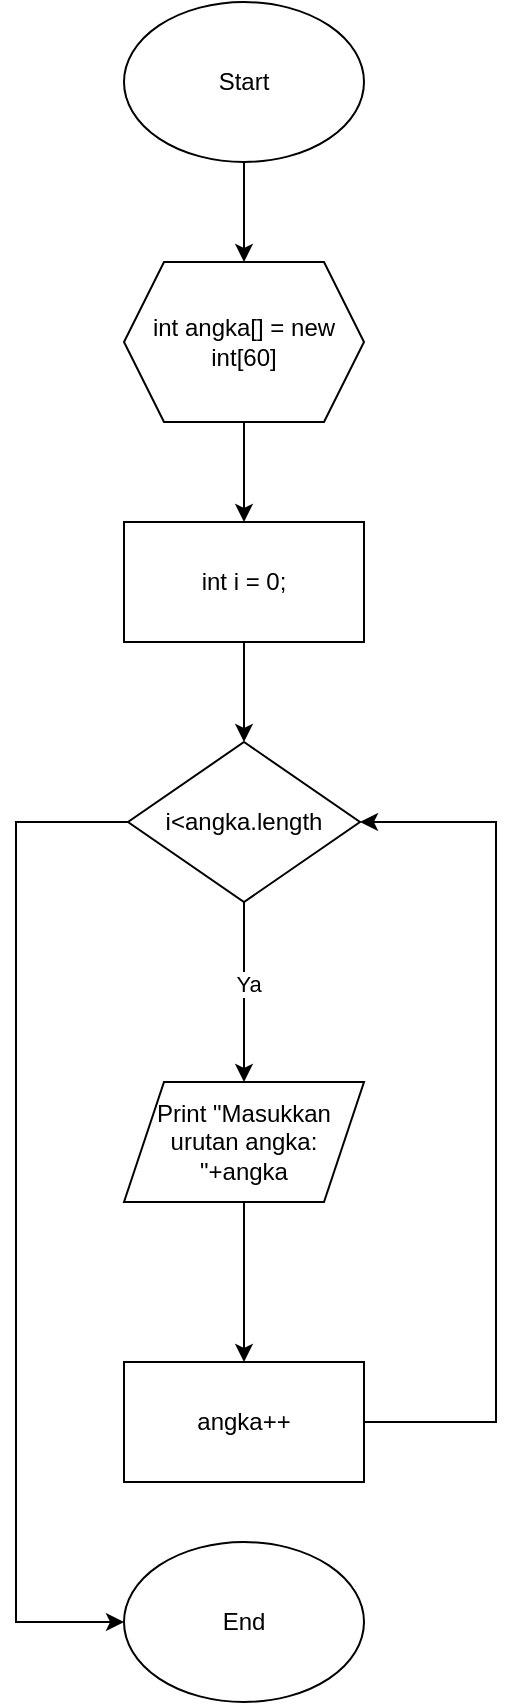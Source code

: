 <mxfile version="22.0.8" type="device" pages="4">
  <diagram id="C5RBs43oDa-KdzZeNtuy" name="1">
    <mxGraphModel dx="1434" dy="796" grid="1" gridSize="10" guides="1" tooltips="1" connect="1" arrows="1" fold="1" page="1" pageScale="1" pageWidth="827" pageHeight="1169" math="0" shadow="0">
      <root>
        <mxCell id="WIyWlLk6GJQsqaUBKTNV-0" />
        <mxCell id="WIyWlLk6GJQsqaUBKTNV-1" parent="WIyWlLk6GJQsqaUBKTNV-0" />
        <mxCell id="Z4MWUMGOCCTxh3TUUwYe-2" value="" style="edgeStyle=orthogonalEdgeStyle;rounded=0;orthogonalLoop=1;jettySize=auto;html=1;" parent="WIyWlLk6GJQsqaUBKTNV-1" source="Z4MWUMGOCCTxh3TUUwYe-0" target="Z4MWUMGOCCTxh3TUUwYe-1" edge="1">
          <mxGeometry relative="1" as="geometry" />
        </mxCell>
        <mxCell id="Z4MWUMGOCCTxh3TUUwYe-0" value="Start" style="ellipse;whiteSpace=wrap;html=1;" parent="WIyWlLk6GJQsqaUBKTNV-1" vertex="1">
          <mxGeometry x="354" y="20" width="120" height="80" as="geometry" />
        </mxCell>
        <mxCell id="Z4MWUMGOCCTxh3TUUwYe-4" value="" style="edgeStyle=orthogonalEdgeStyle;rounded=0;orthogonalLoop=1;jettySize=auto;html=1;" parent="WIyWlLk6GJQsqaUBKTNV-1" source="Z4MWUMGOCCTxh3TUUwYe-1" target="Z4MWUMGOCCTxh3TUUwYe-3" edge="1">
          <mxGeometry relative="1" as="geometry" />
        </mxCell>
        <mxCell id="Z4MWUMGOCCTxh3TUUwYe-1" value="int angka[] = new int[60]" style="shape=hexagon;perimeter=hexagonPerimeter2;whiteSpace=wrap;html=1;fixedSize=1;" parent="WIyWlLk6GJQsqaUBKTNV-1" vertex="1">
          <mxGeometry x="354" y="150" width="120" height="80" as="geometry" />
        </mxCell>
        <mxCell id="Z4MWUMGOCCTxh3TUUwYe-6" value="" style="edgeStyle=orthogonalEdgeStyle;rounded=0;orthogonalLoop=1;jettySize=auto;html=1;" parent="WIyWlLk6GJQsqaUBKTNV-1" source="Z4MWUMGOCCTxh3TUUwYe-3" target="Z4MWUMGOCCTxh3TUUwYe-5" edge="1">
          <mxGeometry relative="1" as="geometry" />
        </mxCell>
        <mxCell id="Z4MWUMGOCCTxh3TUUwYe-3" value="int i = 0;" style="whiteSpace=wrap;html=1;" parent="WIyWlLk6GJQsqaUBKTNV-1" vertex="1">
          <mxGeometry x="354" y="280" width="120" height="60" as="geometry" />
        </mxCell>
        <mxCell id="Z4MWUMGOCCTxh3TUUwYe-12" value="" style="edgeStyle=orthogonalEdgeStyle;rounded=0;orthogonalLoop=1;jettySize=auto;html=1;" parent="WIyWlLk6GJQsqaUBKTNV-1" source="Z4MWUMGOCCTxh3TUUwYe-5" target="Z4MWUMGOCCTxh3TUUwYe-11" edge="1">
          <mxGeometry relative="1" as="geometry" />
        </mxCell>
        <mxCell id="Z4MWUMGOCCTxh3TUUwYe-15" value="Ya" style="edgeLabel;html=1;align=center;verticalAlign=middle;resizable=0;points=[];" parent="Z4MWUMGOCCTxh3TUUwYe-12" vertex="1" connectable="0">
          <mxGeometry x="-0.101" y="2" relative="1" as="geometry">
            <mxPoint as="offset" />
          </mxGeometry>
        </mxCell>
        <mxCell id="Z4MWUMGOCCTxh3TUUwYe-17" style="edgeStyle=orthogonalEdgeStyle;rounded=0;orthogonalLoop=1;jettySize=auto;html=1;entryX=0;entryY=0.5;entryDx=0;entryDy=0;" parent="WIyWlLk6GJQsqaUBKTNV-1" source="Z4MWUMGOCCTxh3TUUwYe-5" target="Z4MWUMGOCCTxh3TUUwYe-16" edge="1">
          <mxGeometry relative="1" as="geometry">
            <Array as="points">
              <mxPoint x="300" y="430" />
              <mxPoint x="300" y="830" />
            </Array>
          </mxGeometry>
        </mxCell>
        <mxCell id="Z4MWUMGOCCTxh3TUUwYe-5" value="i&amp;lt;angka.length" style="rhombus;whiteSpace=wrap;html=1;" parent="WIyWlLk6GJQsqaUBKTNV-1" vertex="1">
          <mxGeometry x="356" y="390" width="116" height="80" as="geometry" />
        </mxCell>
        <mxCell id="Z4MWUMGOCCTxh3TUUwYe-14" style="edgeStyle=orthogonalEdgeStyle;rounded=0;orthogonalLoop=1;jettySize=auto;html=1;entryX=1;entryY=0.5;entryDx=0;entryDy=0;" parent="WIyWlLk6GJQsqaUBKTNV-1" source="Z4MWUMGOCCTxh3TUUwYe-9" target="Z4MWUMGOCCTxh3TUUwYe-5" edge="1">
          <mxGeometry relative="1" as="geometry">
            <Array as="points">
              <mxPoint x="540" y="730" />
              <mxPoint x="540" y="430" />
            </Array>
          </mxGeometry>
        </mxCell>
        <mxCell id="Z4MWUMGOCCTxh3TUUwYe-9" value="angka++" style="whiteSpace=wrap;html=1;" parent="WIyWlLk6GJQsqaUBKTNV-1" vertex="1">
          <mxGeometry x="354" y="700" width="120" height="60" as="geometry" />
        </mxCell>
        <mxCell id="Z4MWUMGOCCTxh3TUUwYe-13" style="edgeStyle=orthogonalEdgeStyle;rounded=0;orthogonalLoop=1;jettySize=auto;html=1;entryX=0.5;entryY=0;entryDx=0;entryDy=0;" parent="WIyWlLk6GJQsqaUBKTNV-1" source="Z4MWUMGOCCTxh3TUUwYe-11" target="Z4MWUMGOCCTxh3TUUwYe-9" edge="1">
          <mxGeometry relative="1" as="geometry" />
        </mxCell>
        <mxCell id="Z4MWUMGOCCTxh3TUUwYe-11" value="Print &quot;Masukkan urutan angka: &quot;+angka" style="shape=parallelogram;perimeter=parallelogramPerimeter;whiteSpace=wrap;html=1;fixedSize=1;" parent="WIyWlLk6GJQsqaUBKTNV-1" vertex="1">
          <mxGeometry x="354" y="560" width="120" height="60" as="geometry" />
        </mxCell>
        <mxCell id="Z4MWUMGOCCTxh3TUUwYe-16" value="End" style="ellipse;whiteSpace=wrap;html=1;" parent="WIyWlLk6GJQsqaUBKTNV-1" vertex="1">
          <mxGeometry x="354" y="790" width="120" height="80" as="geometry" />
        </mxCell>
      </root>
    </mxGraphModel>
  </diagram>
  <diagram id="TOcV_GrBXZoVcjGgDPmj" name="2">
    <mxGraphModel dx="953" dy="1313" grid="1" gridSize="10" guides="1" tooltips="1" connect="1" arrows="1" fold="1" page="1" pageScale="1" pageWidth="827" pageHeight="1169" math="0" shadow="0">
      <root>
        <mxCell id="0" />
        <mxCell id="1" parent="0" />
        <mxCell id="MWwmzQCoWnG2rdK_F3Yo-3" value="" style="edgeStyle=orthogonalEdgeStyle;rounded=0;orthogonalLoop=1;jettySize=auto;html=1;" edge="1" parent="1" source="MWwmzQCoWnG2rdK_F3Yo-1" target="MWwmzQCoWnG2rdK_F3Yo-2">
          <mxGeometry relative="1" as="geometry" />
        </mxCell>
        <mxCell id="MWwmzQCoWnG2rdK_F3Yo-1" value="Start" style="ellipse;whiteSpace=wrap;html=1;" vertex="1" parent="1">
          <mxGeometry x="210" y="30" width="120" height="80" as="geometry" />
        </mxCell>
        <mxCell id="MWwmzQCoWnG2rdK_F3Yo-5" value="" style="edgeStyle=orthogonalEdgeStyle;rounded=0;orthogonalLoop=1;jettySize=auto;html=1;" edge="1" parent="1" source="MWwmzQCoWnG2rdK_F3Yo-2" target="MWwmzQCoWnG2rdK_F3Yo-4">
          <mxGeometry relative="1" as="geometry" />
        </mxCell>
        <mxCell id="MWwmzQCoWnG2rdK_F3Yo-2" value="int angka[] = new int[10], pjgAngka, temp" style="shape=hexagon;perimeter=hexagonPerimeter2;whiteSpace=wrap;html=1;fixedSize=1;" vertex="1" parent="1">
          <mxGeometry x="210" y="150" width="120" height="80" as="geometry" />
        </mxCell>
        <mxCell id="MWwmzQCoWnG2rdK_F3Yo-7" value="" style="edgeStyle=orthogonalEdgeStyle;rounded=0;orthogonalLoop=1;jettySize=auto;html=1;" edge="1" parent="1" source="MWwmzQCoWnG2rdK_F3Yo-4" target="MWwmzQCoWnG2rdK_F3Yo-6">
          <mxGeometry relative="1" as="geometry" />
        </mxCell>
        <mxCell id="MWwmzQCoWnG2rdK_F3Yo-4" value="int i = 0" style="whiteSpace=wrap;html=1;" vertex="1" parent="1">
          <mxGeometry x="210" y="270" width="120" height="60" as="geometry" />
        </mxCell>
        <mxCell id="MWwmzQCoWnG2rdK_F3Yo-9" value="" style="edgeStyle=orthogonalEdgeStyle;rounded=0;orthogonalLoop=1;jettySize=auto;html=1;" edge="1" parent="1" source="MWwmzQCoWnG2rdK_F3Yo-6" target="MWwmzQCoWnG2rdK_F3Yo-8">
          <mxGeometry relative="1" as="geometry" />
        </mxCell>
        <mxCell id="MWwmzQCoWnG2rdK_F3Yo-12" value="Ya" style="edgeLabel;html=1;align=center;verticalAlign=middle;resizable=0;points=[];" vertex="1" connectable="0" parent="MWwmzQCoWnG2rdK_F3Yo-9">
          <mxGeometry x="-0.573" y="-2" relative="1" as="geometry">
            <mxPoint as="offset" />
          </mxGeometry>
        </mxCell>
        <mxCell id="MWwmzQCoWnG2rdK_F3Yo-30" style="edgeStyle=orthogonalEdgeStyle;rounded=0;orthogonalLoop=1;jettySize=auto;html=1;entryX=0;entryY=0.5;entryDx=0;entryDy=0;" edge="1" parent="1" source="MWwmzQCoWnG2rdK_F3Yo-6" target="MWwmzQCoWnG2rdK_F3Yo-29">
          <mxGeometry relative="1" as="geometry">
            <Array as="points">
              <mxPoint x="40" y="400" />
              <mxPoint x="40" y="1045" />
            </Array>
          </mxGeometry>
        </mxCell>
        <mxCell id="MWwmzQCoWnG2rdK_F3Yo-6" value="i&amp;lt;pjgAngka" style="rhombus;whiteSpace=wrap;html=1;" vertex="1" parent="1">
          <mxGeometry x="230" y="360" width="80" height="80" as="geometry" />
        </mxCell>
        <mxCell id="MWwmzQCoWnG2rdK_F3Yo-11" value="" style="edgeStyle=orthogonalEdgeStyle;rounded=0;orthogonalLoop=1;jettySize=auto;html=1;" edge="1" parent="1" source="MWwmzQCoWnG2rdK_F3Yo-8" target="MWwmzQCoWnG2rdK_F3Yo-10">
          <mxGeometry relative="1" as="geometry" />
        </mxCell>
        <mxCell id="MWwmzQCoWnG2rdK_F3Yo-13" value="Ya" style="edgeLabel;html=1;align=center;verticalAlign=middle;resizable=0;points=[];" vertex="1" connectable="0" parent="MWwmzQCoWnG2rdK_F3Yo-11">
          <mxGeometry x="-0.262" relative="1" as="geometry">
            <mxPoint as="offset" />
          </mxGeometry>
        </mxCell>
        <mxCell id="MWwmzQCoWnG2rdK_F3Yo-8" value="int j = 1" style="whiteSpace=wrap;html=1;" vertex="1" parent="1">
          <mxGeometry x="210" y="480" width="120" height="60" as="geometry" />
        </mxCell>
        <mxCell id="MWwmzQCoWnG2rdK_F3Yo-15" value="" style="edgeStyle=orthogonalEdgeStyle;rounded=0;orthogonalLoop=1;jettySize=auto;html=1;" edge="1" parent="1" source="MWwmzQCoWnG2rdK_F3Yo-10" target="MWwmzQCoWnG2rdK_F3Yo-14">
          <mxGeometry relative="1" as="geometry" />
        </mxCell>
        <mxCell id="MWwmzQCoWnG2rdK_F3Yo-27" style="edgeStyle=orthogonalEdgeStyle;rounded=0;orthogonalLoop=1;jettySize=auto;html=1;entryX=0;entryY=0.5;entryDx=0;entryDy=0;jumpStyle=arc;" edge="1" parent="1" source="MWwmzQCoWnG2rdK_F3Yo-10" target="MWwmzQCoWnG2rdK_F3Yo-26">
          <mxGeometry relative="1" as="geometry">
            <mxPoint x="200" y="930" as="targetPoint" />
            <Array as="points">
              <mxPoint x="190" y="630" />
              <mxPoint x="190" y="923" />
            </Array>
          </mxGeometry>
        </mxCell>
        <mxCell id="MWwmzQCoWnG2rdK_F3Yo-10" value="j&amp;lt;pjgAngka-1" style="rhombus;whiteSpace=wrap;html=1;" vertex="1" parent="1">
          <mxGeometry x="230" y="590" width="80" height="80" as="geometry" />
        </mxCell>
        <mxCell id="MWwmzQCoWnG2rdK_F3Yo-17" value="" style="edgeStyle=orthogonalEdgeStyle;rounded=0;orthogonalLoop=1;jettySize=auto;html=1;jumpStyle=arc;" edge="1" parent="1" source="MWwmzQCoWnG2rdK_F3Yo-14" target="MWwmzQCoWnG2rdK_F3Yo-16">
          <mxGeometry relative="1" as="geometry" />
        </mxCell>
        <mxCell id="MWwmzQCoWnG2rdK_F3Yo-21" value="Ya" style="edgeLabel;html=1;align=center;verticalAlign=middle;resizable=0;points=[];" vertex="1" connectable="0" parent="MWwmzQCoWnG2rdK_F3Yo-17">
          <mxGeometry x="-0.57" y="-2" relative="1" as="geometry">
            <mxPoint as="offset" />
          </mxGeometry>
        </mxCell>
        <mxCell id="MWwmzQCoWnG2rdK_F3Yo-19" value="" style="edgeStyle=orthogonalEdgeStyle;rounded=0;orthogonalLoop=1;jettySize=auto;html=1;" edge="1" parent="1" source="MWwmzQCoWnG2rdK_F3Yo-14" target="MWwmzQCoWnG2rdK_F3Yo-18">
          <mxGeometry relative="1" as="geometry" />
        </mxCell>
        <mxCell id="MWwmzQCoWnG2rdK_F3Yo-22" value="Tidak" style="edgeLabel;html=1;align=center;verticalAlign=middle;resizable=0;points=[];" vertex="1" connectable="0" parent="MWwmzQCoWnG2rdK_F3Yo-19">
          <mxGeometry x="-0.356" y="-4" relative="1" as="geometry">
            <mxPoint as="offset" />
          </mxGeometry>
        </mxCell>
        <mxCell id="MWwmzQCoWnG2rdK_F3Yo-14" value="angka[j-1]&amp;gt;&lt;br&gt;angka[j]" style="rhombus;whiteSpace=wrap;html=1;" vertex="1" parent="1">
          <mxGeometry x="230" y="710" width="80" height="80" as="geometry" />
        </mxCell>
        <mxCell id="MWwmzQCoWnG2rdK_F3Yo-20" style="edgeStyle=orthogonalEdgeStyle;rounded=0;orthogonalLoop=1;jettySize=auto;html=1;entryX=0;entryY=0.5;entryDx=0;entryDy=0;jumpStyle=arc;" edge="1" parent="1" source="MWwmzQCoWnG2rdK_F3Yo-16" target="MWwmzQCoWnG2rdK_F3Yo-18">
          <mxGeometry relative="1" as="geometry">
            <Array as="points">
              <mxPoint x="110" y="845" />
            </Array>
          </mxGeometry>
        </mxCell>
        <mxCell id="MWwmzQCoWnG2rdK_F3Yo-16" value="temp = angka[j+1]&lt;br&gt;angka[j+1] = angka[j]&lt;br&gt;&amp;nbsp;angka[j] = temp" style="whiteSpace=wrap;html=1;" vertex="1" parent="1">
          <mxGeometry x="50" y="720" width="120" height="60" as="geometry" />
        </mxCell>
        <mxCell id="MWwmzQCoWnG2rdK_F3Yo-24" value="" style="edgeStyle=orthogonalEdgeStyle;rounded=0;orthogonalLoop=1;jettySize=auto;html=1;" edge="1" parent="1" source="MWwmzQCoWnG2rdK_F3Yo-18" target="MWwmzQCoWnG2rdK_F3Yo-23">
          <mxGeometry relative="1" as="geometry" />
        </mxCell>
        <mxCell id="MWwmzQCoWnG2rdK_F3Yo-18" value="" style="ellipse;whiteSpace=wrap;html=1;" vertex="1" parent="1">
          <mxGeometry x="255" y="830" width="30" height="30" as="geometry" />
        </mxCell>
        <mxCell id="MWwmzQCoWnG2rdK_F3Yo-25" style="edgeStyle=orthogonalEdgeStyle;rounded=0;orthogonalLoop=1;jettySize=auto;html=1;entryX=1;entryY=0.5;entryDx=0;entryDy=0;" edge="1" parent="1" source="MWwmzQCoWnG2rdK_F3Yo-23" target="MWwmzQCoWnG2rdK_F3Yo-10">
          <mxGeometry relative="1" as="geometry">
            <Array as="points">
              <mxPoint x="470" y="843" />
              <mxPoint x="470" y="630" />
            </Array>
          </mxGeometry>
        </mxCell>
        <mxCell id="MWwmzQCoWnG2rdK_F3Yo-23" value="j++" style="whiteSpace=wrap;html=1;" vertex="1" parent="1">
          <mxGeometry x="320" y="832" width="120" height="25" as="geometry" />
        </mxCell>
        <mxCell id="MWwmzQCoWnG2rdK_F3Yo-28" style="edgeStyle=orthogonalEdgeStyle;rounded=0;orthogonalLoop=1;jettySize=auto;html=1;entryX=1;entryY=0.5;entryDx=0;entryDy=0;" edge="1" parent="1" source="MWwmzQCoWnG2rdK_F3Yo-26" target="MWwmzQCoWnG2rdK_F3Yo-6">
          <mxGeometry relative="1" as="geometry">
            <Array as="points">
              <mxPoint x="490" y="923" />
              <mxPoint x="490" y="400" />
            </Array>
          </mxGeometry>
        </mxCell>
        <mxCell id="MWwmzQCoWnG2rdK_F3Yo-26" value="i++" style="whiteSpace=wrap;html=1;" vertex="1" parent="1">
          <mxGeometry x="210" y="910" width="120" height="25" as="geometry" />
        </mxCell>
        <mxCell id="MWwmzQCoWnG2rdK_F3Yo-32" style="edgeStyle=orthogonalEdgeStyle;rounded=0;orthogonalLoop=1;jettySize=auto;html=1;entryX=0;entryY=0.5;entryDx=0;entryDy=0;" edge="1" parent="1" source="MWwmzQCoWnG2rdK_F3Yo-29" target="MWwmzQCoWnG2rdK_F3Yo-31">
          <mxGeometry relative="1" as="geometry">
            <Array as="points">
              <mxPoint x="510" y="1045" />
              <mxPoint x="510" y="425" />
            </Array>
          </mxGeometry>
        </mxCell>
        <mxCell id="MWwmzQCoWnG2rdK_F3Yo-29" value="" style="ellipse;whiteSpace=wrap;html=1;" vertex="1" parent="1">
          <mxGeometry x="255" y="1030" width="30" height="30" as="geometry" />
        </mxCell>
        <mxCell id="MWwmzQCoWnG2rdK_F3Yo-34" style="edgeStyle=orthogonalEdgeStyle;rounded=0;orthogonalLoop=1;jettySize=auto;html=1;entryX=0.5;entryY=0;entryDx=0;entryDy=0;" edge="1" parent="1" source="MWwmzQCoWnG2rdK_F3Yo-31" target="MWwmzQCoWnG2rdK_F3Yo-33">
          <mxGeometry relative="1" as="geometry" />
        </mxCell>
        <mxCell id="MWwmzQCoWnG2rdK_F3Yo-31" value="" style="ellipse;whiteSpace=wrap;html=1;" vertex="1" parent="1">
          <mxGeometry x="670" y="410" width="30" height="30" as="geometry" />
        </mxCell>
        <mxCell id="MWwmzQCoWnG2rdK_F3Yo-36" value="" style="edgeStyle=orthogonalEdgeStyle;rounded=0;orthogonalLoop=1;jettySize=auto;html=1;" edge="1" parent="1" source="MWwmzQCoWnG2rdK_F3Yo-33" target="MWwmzQCoWnG2rdK_F3Yo-35">
          <mxGeometry relative="1" as="geometry" />
        </mxCell>
        <mxCell id="MWwmzQCoWnG2rdK_F3Yo-33" value="i=0" style="whiteSpace=wrap;html=1;" vertex="1" parent="1">
          <mxGeometry x="625" y="470" width="120" height="25" as="geometry" />
        </mxCell>
        <mxCell id="MWwmzQCoWnG2rdK_F3Yo-38" value="" style="edgeStyle=orthogonalEdgeStyle;rounded=0;orthogonalLoop=1;jettySize=auto;html=1;" edge="1" parent="1" source="MWwmzQCoWnG2rdK_F3Yo-35" target="MWwmzQCoWnG2rdK_F3Yo-37">
          <mxGeometry relative="1" as="geometry" />
        </mxCell>
        <mxCell id="MWwmzQCoWnG2rdK_F3Yo-44" value="Ya" style="edgeLabel;html=1;align=center;verticalAlign=middle;resizable=0;points=[];" vertex="1" connectable="0" parent="MWwmzQCoWnG2rdK_F3Yo-38">
          <mxGeometry x="-0.448" relative="1" as="geometry">
            <mxPoint as="offset" />
          </mxGeometry>
        </mxCell>
        <mxCell id="MWwmzQCoWnG2rdK_F3Yo-43" style="edgeStyle=orthogonalEdgeStyle;rounded=0;orthogonalLoop=1;jettySize=auto;html=1;entryX=1;entryY=0.5;entryDx=0;entryDy=0;" edge="1" parent="1" source="MWwmzQCoWnG2rdK_F3Yo-35" target="MWwmzQCoWnG2rdK_F3Yo-42">
          <mxGeometry relative="1" as="geometry">
            <Array as="points">
              <mxPoint x="770" y="588" />
              <mxPoint x="770" y="897" />
            </Array>
          </mxGeometry>
        </mxCell>
        <mxCell id="MWwmzQCoWnG2rdK_F3Yo-45" value="Tidak" style="edgeLabel;html=1;align=center;verticalAlign=middle;resizable=0;points=[];" vertex="1" connectable="0" parent="MWwmzQCoWnG2rdK_F3Yo-43">
          <mxGeometry x="-0.866" y="1" relative="1" as="geometry">
            <mxPoint as="offset" />
          </mxGeometry>
        </mxCell>
        <mxCell id="MWwmzQCoWnG2rdK_F3Yo-35" value="i&amp;lt;pjgAngka" style="rhombus;whiteSpace=wrap;html=1;" vertex="1" parent="1">
          <mxGeometry x="645" y="547.5" width="80" height="80" as="geometry" />
        </mxCell>
        <mxCell id="MWwmzQCoWnG2rdK_F3Yo-40" style="edgeStyle=orthogonalEdgeStyle;rounded=0;orthogonalLoop=1;jettySize=auto;html=1;entryX=0.5;entryY=0;entryDx=0;entryDy=0;" edge="1" parent="1" source="MWwmzQCoWnG2rdK_F3Yo-37" target="MWwmzQCoWnG2rdK_F3Yo-39">
          <mxGeometry relative="1" as="geometry" />
        </mxCell>
        <mxCell id="MWwmzQCoWnG2rdK_F3Yo-37" value="Print angka[i]" style="shape=parallelogram;perimeter=parallelogramPerimeter;whiteSpace=wrap;html=1;fixedSize=1;" vertex="1" parent="1">
          <mxGeometry x="625" y="680" width="120" height="60" as="geometry" />
        </mxCell>
        <mxCell id="MWwmzQCoWnG2rdK_F3Yo-41" style="edgeStyle=orthogonalEdgeStyle;rounded=0;orthogonalLoop=1;jettySize=auto;html=1;entryX=0;entryY=0.5;entryDx=0;entryDy=0;" edge="1" parent="1" source="MWwmzQCoWnG2rdK_F3Yo-39" target="MWwmzQCoWnG2rdK_F3Yo-35">
          <mxGeometry relative="1" as="geometry">
            <Array as="points">
              <mxPoint x="605" y="803" />
              <mxPoint x="605" y="588" />
            </Array>
          </mxGeometry>
        </mxCell>
        <mxCell id="MWwmzQCoWnG2rdK_F3Yo-39" value="i++" style="whiteSpace=wrap;html=1;" vertex="1" parent="1">
          <mxGeometry x="625" y="790" width="120" height="25" as="geometry" />
        </mxCell>
        <mxCell id="MWwmzQCoWnG2rdK_F3Yo-42" value="End" style="ellipse;whiteSpace=wrap;html=1;" vertex="1" parent="1">
          <mxGeometry x="625" y="857" width="120" height="80" as="geometry" />
        </mxCell>
      </root>
    </mxGraphModel>
  </diagram>
  <diagram id="zmK1HbHLu37ZtMZn4VYL" name="3">
    <mxGraphModel dx="673" dy="927" grid="1" gridSize="10" guides="1" tooltips="1" connect="1" arrows="1" fold="1" page="1" pageScale="1" pageWidth="827" pageHeight="1169" math="0" shadow="0">
      <root>
        <mxCell id="0" />
        <mxCell id="1" parent="0" />
        <mxCell id="s6e--BuJ9sPcA0i20fX2-3" style="edgeStyle=orthogonalEdgeStyle;rounded=0;orthogonalLoop=1;jettySize=auto;html=1;entryX=0.5;entryY=0;entryDx=0;entryDy=0;" edge="1" parent="1" source="s6e--BuJ9sPcA0i20fX2-1" target="s6e--BuJ9sPcA0i20fX2-2">
          <mxGeometry relative="1" as="geometry" />
        </mxCell>
        <mxCell id="s6e--BuJ9sPcA0i20fX2-1" value="Start" style="ellipse;whiteSpace=wrap;html=1;" vertex="1" parent="1">
          <mxGeometry x="170" y="50" width="120" height="80" as="geometry" />
        </mxCell>
        <mxCell id="s6e--BuJ9sPcA0i20fX2-5" style="edgeStyle=orthogonalEdgeStyle;rounded=0;orthogonalLoop=1;jettySize=auto;html=1;entryX=0.5;entryY=0;entryDx=0;entryDy=0;" edge="1" parent="1" source="s6e--BuJ9sPcA0i20fX2-2" target="s6e--BuJ9sPcA0i20fX2-8">
          <mxGeometry relative="1" as="geometry">
            <mxPoint x="230" y="310" as="targetPoint" />
          </mxGeometry>
        </mxCell>
        <mxCell id="s6e--BuJ9sPcA0i20fX2-2" value="String bulan[] = {&quot;Jan&quot;,&quot;Feb&quot;,&lt;br&gt;&quot;Mar&quot;,&quot;Apr&quot;,&quot;Mei&quot;,&quot;Jun&quot;,&quot;Jul&quot;, &quot;Aug&quot;,&quot;Sep&quot;,&quot;Oct&quot;, &lt;br&gt;&quot;Nov&quot;,&quot;&quot;Dec}" style="shape=hexagon;perimeter=hexagonPerimeter2;whiteSpace=wrap;html=1;fixedSize=1;" vertex="1" parent="1">
          <mxGeometry x="135" y="190" width="190" height="80" as="geometry" />
        </mxCell>
        <mxCell id="s6e--BuJ9sPcA0i20fX2-14" style="edgeStyle=orthogonalEdgeStyle;rounded=0;orthogonalLoop=1;jettySize=auto;html=1;entryX=0.5;entryY=0;entryDx=0;entryDy=0;" edge="1" parent="1" source="s6e--BuJ9sPcA0i20fX2-8" target="s6e--BuJ9sPcA0i20fX2-15">
          <mxGeometry relative="1" as="geometry">
            <mxPoint x="230" y="410" as="targetPoint" />
          </mxGeometry>
        </mxCell>
        <mxCell id="s6e--BuJ9sPcA0i20fX2-8" value="Print &quot;Masukkan angka: &quot;" style="shape=parallelogram;perimeter=parallelogramPerimeter;whiteSpace=wrap;html=1;fixedSize=1;" vertex="1" parent="1">
          <mxGeometry x="170" y="310" width="120" height="60" as="geometry" />
        </mxCell>
        <mxCell id="s6e--BuJ9sPcA0i20fX2-18" style="edgeStyle=orthogonalEdgeStyle;rounded=0;orthogonalLoop=1;jettySize=auto;html=1;entryX=0.5;entryY=0;entryDx=0;entryDy=0;" edge="1" parent="1" source="s6e--BuJ9sPcA0i20fX2-11" target="s6e--BuJ9sPcA0i20fX2-17">
          <mxGeometry relative="1" as="geometry" />
        </mxCell>
        <mxCell id="s6e--BuJ9sPcA0i20fX2-11" value="Print &quot;Angka &quot;+j+&lt;br&gt;&quot; merupakan bulan &lt;br&gt;&quot;+bulan[j-1]" style="shape=parallelogram;perimeter=parallelogramPerimeter;whiteSpace=wrap;html=1;fixedSize=1;" vertex="1" parent="1">
          <mxGeometry x="170" y="524" width="120" height="60" as="geometry" />
        </mxCell>
        <mxCell id="s6e--BuJ9sPcA0i20fX2-16" style="edgeStyle=orthogonalEdgeStyle;rounded=0;orthogonalLoop=1;jettySize=auto;html=1;" edge="1" parent="1" source="s6e--BuJ9sPcA0i20fX2-15" target="s6e--BuJ9sPcA0i20fX2-11">
          <mxGeometry relative="1" as="geometry" />
        </mxCell>
        <mxCell id="s6e--BuJ9sPcA0i20fX2-15" value="int j = sc.nextInt()" style="shape=parallelogram;perimeter=parallelogramPerimeter;whiteSpace=wrap;html=1;fixedSize=1;" vertex="1" parent="1">
          <mxGeometry x="170" y="410" width="120" height="60" as="geometry" />
        </mxCell>
        <mxCell id="s6e--BuJ9sPcA0i20fX2-17" value="End" style="ellipse;whiteSpace=wrap;html=1;" vertex="1" parent="1">
          <mxGeometry x="170" y="620" width="120" height="80" as="geometry" />
        </mxCell>
      </root>
    </mxGraphModel>
  </diagram>
  <diagram id="uNZjuC_v865Qplh5eu69" name="4">
    <mxGraphModel dx="429" dy="716" grid="1" gridSize="10" guides="1" tooltips="1" connect="1" arrows="1" fold="1" page="1" pageScale="1" pageWidth="827" pageHeight="1169" math="0" shadow="0">
      <root>
        <mxCell id="0" />
        <mxCell id="1" parent="0" />
        <mxCell id="6TtTrUlOREKOAsBk5PXB-2" value="" style="edgeStyle=orthogonalEdgeStyle;rounded=0;orthogonalLoop=1;jettySize=auto;html=1;" parent="1" source="LgfaMogu6HaB70QqPUsa-1" target="6TtTrUlOREKOAsBk5PXB-1" edge="1">
          <mxGeometry relative="1" as="geometry" />
        </mxCell>
        <mxCell id="LgfaMogu6HaB70QqPUsa-1" value="Start" style="ellipse;whiteSpace=wrap;html=1;" parent="1" vertex="1">
          <mxGeometry x="290" y="60" width="120" height="80" as="geometry" />
        </mxCell>
        <mxCell id="UgXAj9rZBN2ycAxyj0qY-2" value="" style="edgeStyle=orthogonalEdgeStyle;rounded=0;orthogonalLoop=1;jettySize=auto;html=1;" edge="1" parent="1" source="6TtTrUlOREKOAsBk5PXB-1" target="UgXAj9rZBN2ycAxyj0qY-1">
          <mxGeometry relative="1" as="geometry" />
        </mxCell>
        <mxCell id="6TtTrUlOREKOAsBk5PXB-1" value="int bil[] = new int[8]&lt;br&gt;int avg" style="shape=hexagon;perimeter=hexagonPerimeter2;whiteSpace=wrap;html=1;fixedSize=1;" parent="1" vertex="1">
          <mxGeometry x="290" y="180" width="120" height="80" as="geometry" />
        </mxCell>
        <mxCell id="UgXAj9rZBN2ycAxyj0qY-4" value="" style="edgeStyle=orthogonalEdgeStyle;rounded=0;orthogonalLoop=1;jettySize=auto;html=1;" edge="1" parent="1" source="UgXAj9rZBN2ycAxyj0qY-1" target="UgXAj9rZBN2ycAxyj0qY-3">
          <mxGeometry relative="1" as="geometry" />
        </mxCell>
        <mxCell id="UgXAj9rZBN2ycAxyj0qY-1" value="int i = 0" style="whiteSpace=wrap;html=1;" vertex="1" parent="1">
          <mxGeometry x="290" y="300" width="120" height="30" as="geometry" />
        </mxCell>
        <mxCell id="UgXAj9rZBN2ycAxyj0qY-6" value="" style="edgeStyle=orthogonalEdgeStyle;rounded=0;orthogonalLoop=1;jettySize=auto;html=1;" edge="1" parent="1" source="UgXAj9rZBN2ycAxyj0qY-3" target="UgXAj9rZBN2ycAxyj0qY-5">
          <mxGeometry relative="1" as="geometry" />
        </mxCell>
        <mxCell id="UgXAj9rZBN2ycAxyj0qY-14" value="Ya" style="edgeLabel;html=1;align=center;verticalAlign=middle;resizable=0;points=[];" vertex="1" connectable="0" parent="UgXAj9rZBN2ycAxyj0qY-6">
          <mxGeometry x="-0.479" y="2" relative="1" as="geometry">
            <mxPoint as="offset" />
          </mxGeometry>
        </mxCell>
        <mxCell id="UgXAj9rZBN2ycAxyj0qY-11" value="" style="edgeStyle=orthogonalEdgeStyle;rounded=0;orthogonalLoop=1;jettySize=auto;html=1;" edge="1" parent="1" source="UgXAj9rZBN2ycAxyj0qY-3" target="UgXAj9rZBN2ycAxyj0qY-10">
          <mxGeometry relative="1" as="geometry">
            <Array as="points">
              <mxPoint x="250" y="425" />
              <mxPoint x="250" y="670" />
            </Array>
          </mxGeometry>
        </mxCell>
        <mxCell id="UgXAj9rZBN2ycAxyj0qY-15" value="Tidak" style="edgeLabel;html=1;align=center;verticalAlign=middle;resizable=0;points=[];" vertex="1" connectable="0" parent="UgXAj9rZBN2ycAxyj0qY-11">
          <mxGeometry x="-0.884" y="1" relative="1" as="geometry">
            <mxPoint as="offset" />
          </mxGeometry>
        </mxCell>
        <mxCell id="UgXAj9rZBN2ycAxyj0qY-3" value="i&amp;lt;bil.length" style="rhombus;whiteSpace=wrap;html=1;" vertex="1" parent="1">
          <mxGeometry x="310" y="385" width="80" height="80" as="geometry" />
        </mxCell>
        <mxCell id="UgXAj9rZBN2ycAxyj0qY-8" value="" style="edgeStyle=orthogonalEdgeStyle;rounded=0;orthogonalLoop=1;jettySize=auto;html=1;" edge="1" parent="1" source="UgXAj9rZBN2ycAxyj0qY-5" target="UgXAj9rZBN2ycAxyj0qY-7">
          <mxGeometry relative="1" as="geometry" />
        </mxCell>
        <mxCell id="UgXAj9rZBN2ycAxyj0qY-5" value="avg += bil[i] / 8" style="whiteSpace=wrap;html=1;" vertex="1" parent="1">
          <mxGeometry x="290" y="500" width="120" height="60" as="geometry" />
        </mxCell>
        <mxCell id="UgXAj9rZBN2ycAxyj0qY-9" style="edgeStyle=orthogonalEdgeStyle;rounded=0;orthogonalLoop=1;jettySize=auto;html=1;entryX=1;entryY=0.5;entryDx=0;entryDy=0;" edge="1" parent="1" source="UgXAj9rZBN2ycAxyj0qY-7" target="UgXAj9rZBN2ycAxyj0qY-3">
          <mxGeometry relative="1" as="geometry">
            <Array as="points">
              <mxPoint x="460" y="613" />
              <mxPoint x="460" y="425" />
            </Array>
          </mxGeometry>
        </mxCell>
        <mxCell id="UgXAj9rZBN2ycAxyj0qY-7" value="i++" style="whiteSpace=wrap;html=1;" vertex="1" parent="1">
          <mxGeometry x="290" y="600" width="120" height="25" as="geometry" />
        </mxCell>
        <mxCell id="UgXAj9rZBN2ycAxyj0qY-13" value="" style="edgeStyle=orthogonalEdgeStyle;rounded=0;orthogonalLoop=1;jettySize=auto;html=1;" edge="1" parent="1" source="UgXAj9rZBN2ycAxyj0qY-10" target="UgXAj9rZBN2ycAxyj0qY-12">
          <mxGeometry relative="1" as="geometry" />
        </mxCell>
        <mxCell id="UgXAj9rZBN2ycAxyj0qY-10" value="Print avg" style="shape=parallelogram;perimeter=parallelogramPerimeter;whiteSpace=wrap;html=1;fixedSize=1;" vertex="1" parent="1">
          <mxGeometry x="293" y="640" width="120" height="60" as="geometry" />
        </mxCell>
        <mxCell id="UgXAj9rZBN2ycAxyj0qY-12" value="End" style="ellipse;whiteSpace=wrap;html=1;" vertex="1" parent="1">
          <mxGeometry x="293" y="730" width="120" height="80" as="geometry" />
        </mxCell>
      </root>
    </mxGraphModel>
  </diagram>
</mxfile>

